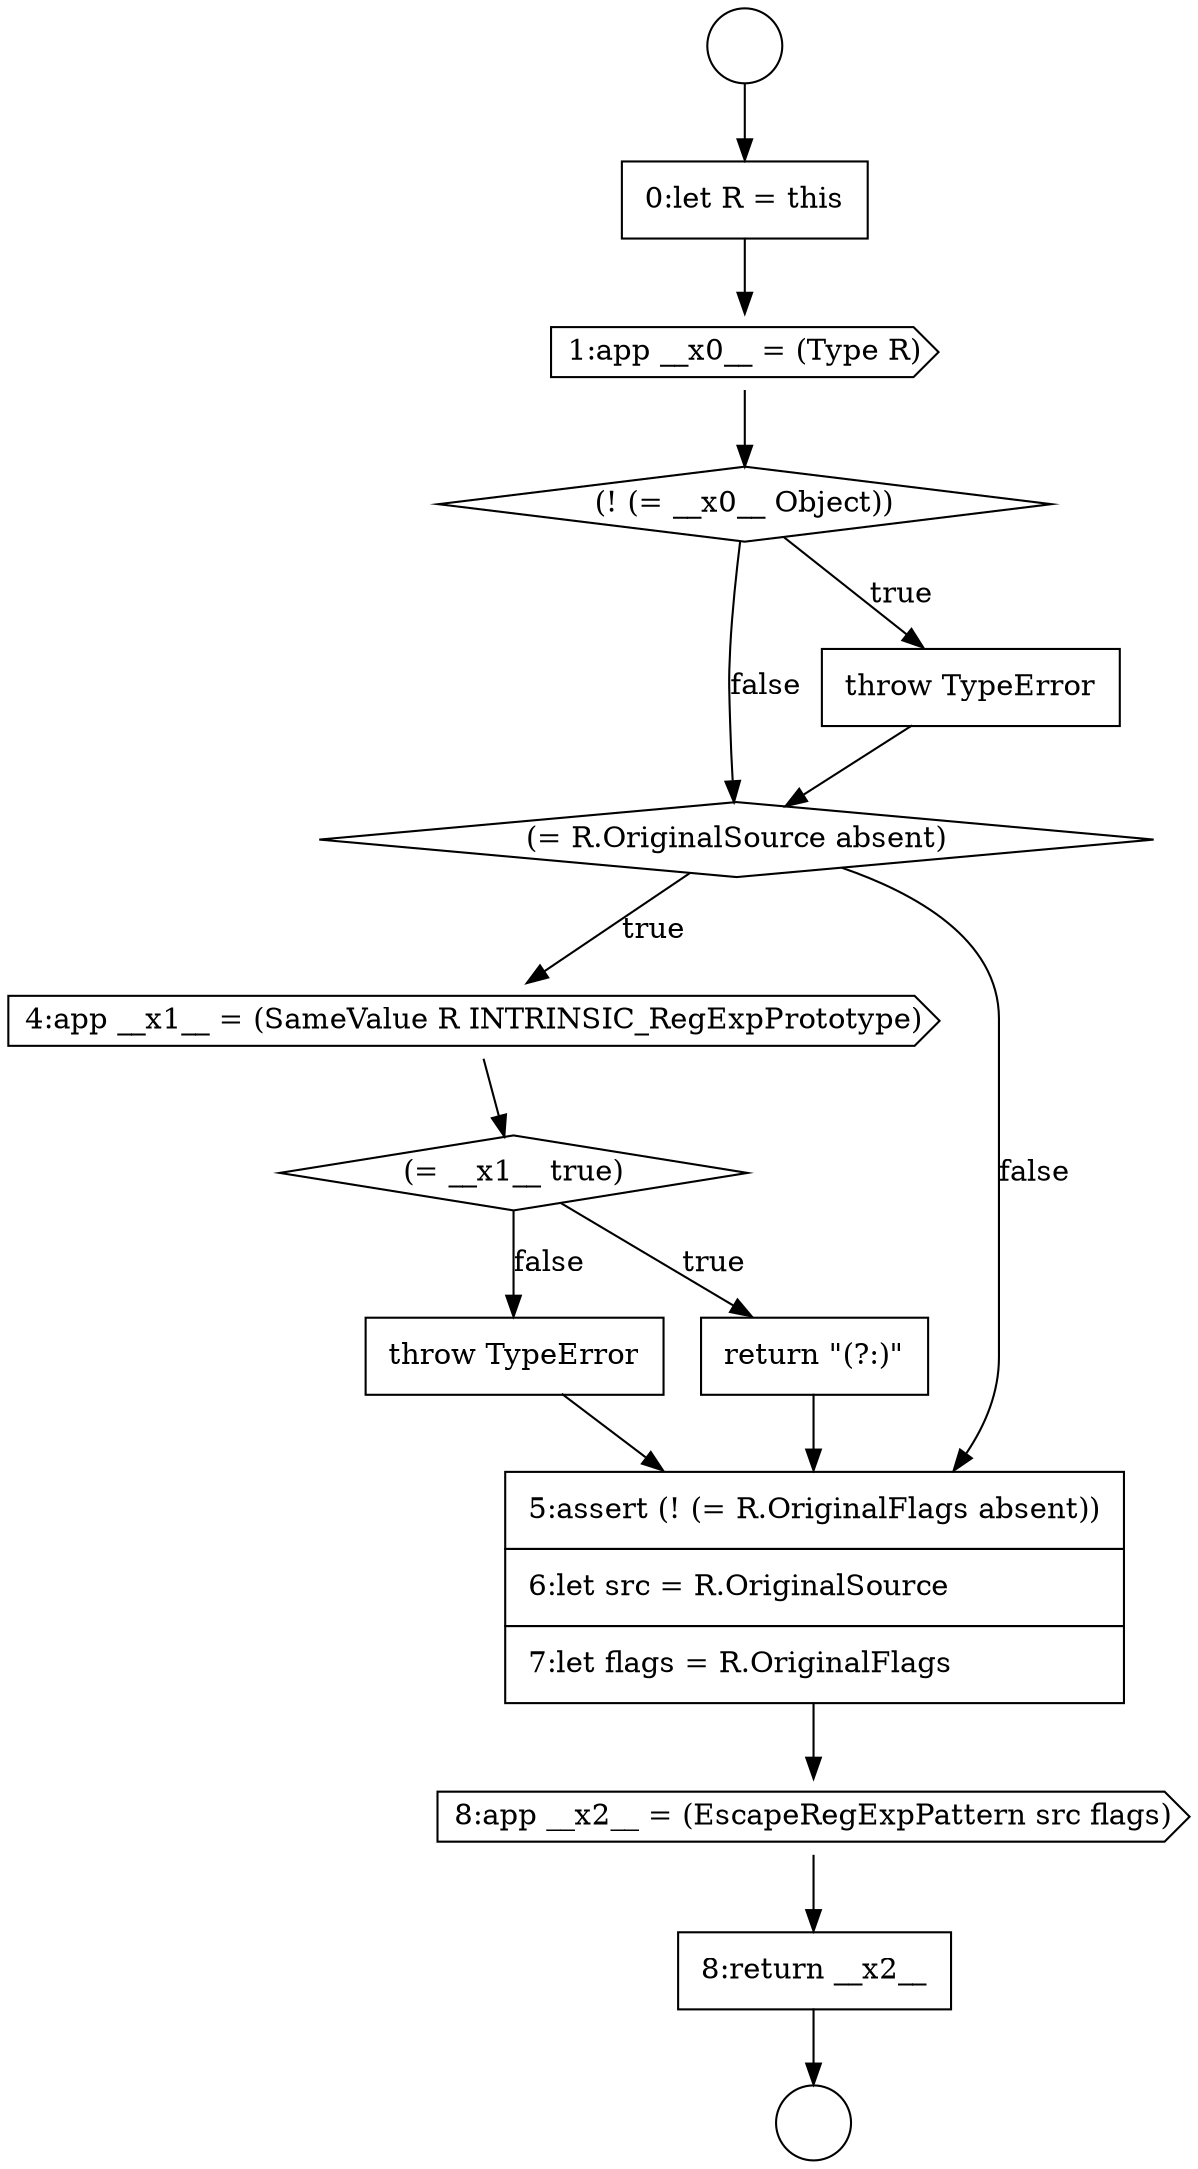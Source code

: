 digraph {
  node13424 [shape=none, margin=0, label=<<font color="black">
    <table border="0" cellborder="1" cellspacing="0" cellpadding="10">
      <tr><td align="left">throw TypeError</td></tr>
    </table>
  </font>> color="black" fillcolor="white" style=filled]
  node13420 [shape=diamond, label=<<font color="black">(= R.OriginalSource absent)</font>> color="black" fillcolor="white" style=filled]
  node13426 [shape=cds, label=<<font color="black">8:app __x2__ = (EscapeRegExpPattern src flags)</font>> color="black" fillcolor="white" style=filled]
  node13423 [shape=none, margin=0, label=<<font color="black">
    <table border="0" cellborder="1" cellspacing="0" cellpadding="10">
      <tr><td align="left">return &quot;(?:)&quot;</td></tr>
    </table>
  </font>> color="black" fillcolor="white" style=filled]
  node13415 [shape=circle label=" " color="black" fillcolor="white" style=filled]
  node13419 [shape=none, margin=0, label=<<font color="black">
    <table border="0" cellborder="1" cellspacing="0" cellpadding="10">
      <tr><td align="left">throw TypeError</td></tr>
    </table>
  </font>> color="black" fillcolor="white" style=filled]
  node13427 [shape=none, margin=0, label=<<font color="black">
    <table border="0" cellborder="1" cellspacing="0" cellpadding="10">
      <tr><td align="left">8:return __x2__</td></tr>
    </table>
  </font>> color="black" fillcolor="white" style=filled]
  node13418 [shape=diamond, label=<<font color="black">(! (= __x0__ Object))</font>> color="black" fillcolor="white" style=filled]
  node13416 [shape=none, margin=0, label=<<font color="black">
    <table border="0" cellborder="1" cellspacing="0" cellpadding="10">
      <tr><td align="left">0:let R = this</td></tr>
    </table>
  </font>> color="black" fillcolor="white" style=filled]
  node13421 [shape=cds, label=<<font color="black">4:app __x1__ = (SameValue R INTRINSIC_RegExpPrototype)</font>> color="black" fillcolor="white" style=filled]
  node13425 [shape=none, margin=0, label=<<font color="black">
    <table border="0" cellborder="1" cellspacing="0" cellpadding="10">
      <tr><td align="left">5:assert (! (= R.OriginalFlags absent))</td></tr>
      <tr><td align="left">6:let src = R.OriginalSource</td></tr>
      <tr><td align="left">7:let flags = R.OriginalFlags</td></tr>
    </table>
  </font>> color="black" fillcolor="white" style=filled]
  node13414 [shape=circle label=" " color="black" fillcolor="white" style=filled]
  node13417 [shape=cds, label=<<font color="black">1:app __x0__ = (Type R)</font>> color="black" fillcolor="white" style=filled]
  node13422 [shape=diamond, label=<<font color="black">(= __x1__ true)</font>> color="black" fillcolor="white" style=filled]
  node13427 -> node13415 [ color="black"]
  node13423 -> node13425 [ color="black"]
  node13420 -> node13421 [label=<<font color="black">true</font>> color="black"]
  node13420 -> node13425 [label=<<font color="black">false</font>> color="black"]
  node13421 -> node13422 [ color="black"]
  node13425 -> node13426 [ color="black"]
  node13426 -> node13427 [ color="black"]
  node13417 -> node13418 [ color="black"]
  node13422 -> node13423 [label=<<font color="black">true</font>> color="black"]
  node13422 -> node13424 [label=<<font color="black">false</font>> color="black"]
  node13424 -> node13425 [ color="black"]
  node13414 -> node13416 [ color="black"]
  node13419 -> node13420 [ color="black"]
  node13416 -> node13417 [ color="black"]
  node13418 -> node13419 [label=<<font color="black">true</font>> color="black"]
  node13418 -> node13420 [label=<<font color="black">false</font>> color="black"]
}
